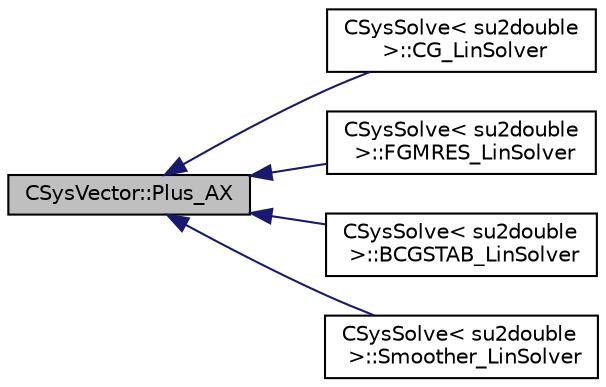 digraph "CSysVector::Plus_AX"
{
  edge [fontname="Helvetica",fontsize="10",labelfontname="Helvetica",labelfontsize="10"];
  node [fontname="Helvetica",fontsize="10",shape=record];
  rankdir="LR";
  Node323 [label="CSysVector::Plus_AX",height=0.2,width=0.4,color="black", fillcolor="grey75", style="filled", fontcolor="black"];
  Node323 -> Node324 [dir="back",color="midnightblue",fontsize="10",style="solid",fontname="Helvetica"];
  Node324 [label="CSysSolve\< su2double\l \>::CG_LinSolver",height=0.2,width=0.4,color="black", fillcolor="white", style="filled",URL="$class_c_sys_solve.html#a3e3c1440f7b8eea3db41ca6d2eb1c5c4",tooltip="Conjugate Gradient method. "];
  Node323 -> Node325 [dir="back",color="midnightblue",fontsize="10",style="solid",fontname="Helvetica"];
  Node325 [label="CSysSolve\< su2double\l \>::FGMRES_LinSolver",height=0.2,width=0.4,color="black", fillcolor="white", style="filled",URL="$class_c_sys_solve.html#ab1ea21d138282caf1e9314168c5764f0",tooltip="Flexible Generalized Minimal Residual method. "];
  Node323 -> Node326 [dir="back",color="midnightblue",fontsize="10",style="solid",fontname="Helvetica"];
  Node326 [label="CSysSolve\< su2double\l \>::BCGSTAB_LinSolver",height=0.2,width=0.4,color="black", fillcolor="white", style="filled",URL="$class_c_sys_solve.html#a189cd58cff5e7d3c926a4c7485e3ca4c",tooltip="Biconjugate Gradient Stabilized Method (BCGSTAB) "];
  Node323 -> Node327 [dir="back",color="midnightblue",fontsize="10",style="solid",fontname="Helvetica"];
  Node327 [label="CSysSolve\< su2double\l \>::Smoother_LinSolver",height=0.2,width=0.4,color="black", fillcolor="white", style="filled",URL="$class_c_sys_solve.html#a5ec66ab50114000b93357b38e93f5073",tooltip="Generic smoother (modified Richardson iteration with preconditioner) "];
}
